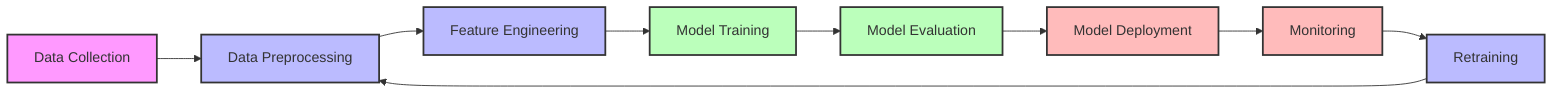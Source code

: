 graph LR
    A[Data Collection] --> B[Data Preprocessing]
    B --> C[Feature Engineering]
    C --> D[Model Training]
    D --> E[Model Evaluation]
    E --> F[Model Deployment]
    F --> G[Monitoring]
    G --> H[Retraining]
    H --> B
    style A fill:#f9f,stroke:#333,stroke-width:2px
    style B fill:#bbf,stroke:#333,stroke-width:2px
    style C fill:#bbf,stroke:#333,stroke-width:2px
    style D fill:#bfb,stroke:#333,stroke-width:2px
    style E fill:#bfb,stroke:#333,stroke-width:2px
    style F fill:#fbb,stroke:#333,stroke-width:2px
    style G fill:#fbb,stroke:#333,stroke-width:2px
    style H fill:#bbf,stroke:#333,stroke-width:2px